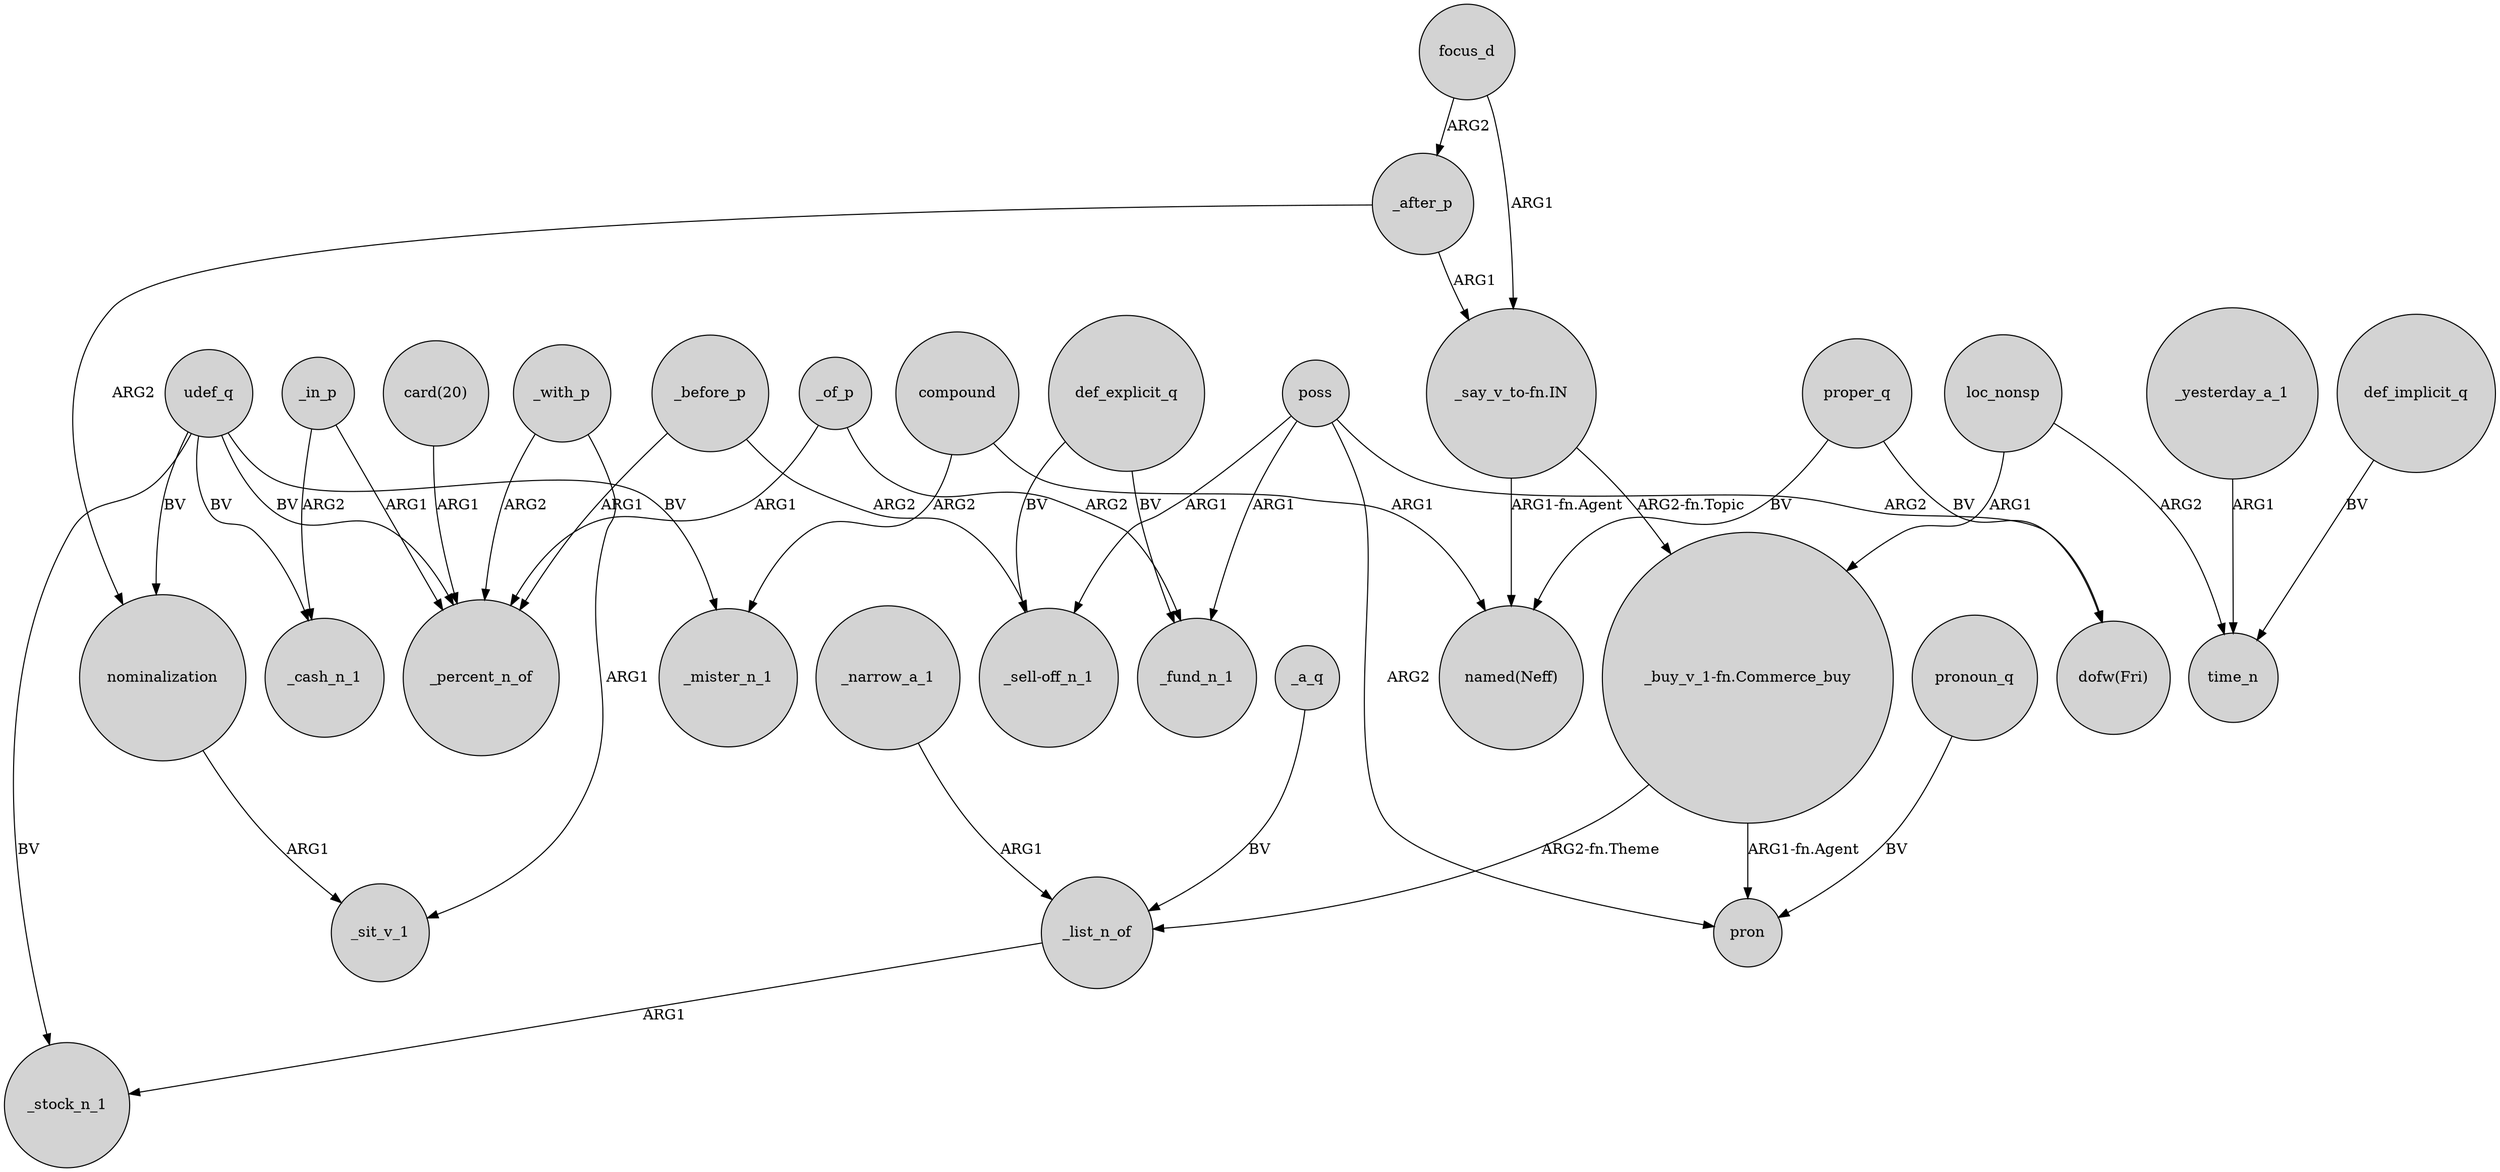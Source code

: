 digraph {
	node [shape=circle style=filled]
	nominalization -> _sit_v_1 [label=ARG1]
	proper_q -> "dofw(Fri)" [label=BV]
	_yesterday_a_1 -> time_n [label=ARG1]
	_a_q -> _list_n_of [label=BV]
	"_say_v_to-fn.IN" -> "_buy_v_1-fn.Commerce_buy" [label="ARG2-fn.Topic"]
	focus_d -> _after_p [label=ARG2]
	_after_p -> "_say_v_to-fn.IN" [label=ARG1]
	poss -> pron [label=ARG2]
	def_implicit_q -> time_n [label=BV]
	_before_p -> "_sell-off_n_1" [label=ARG2]
	poss -> _fund_n_1 [label=ARG1]
	udef_q -> _cash_n_1 [label=BV]
	_in_p -> _percent_n_of [label=ARG1]
	"_buy_v_1-fn.Commerce_buy" -> pron [label="ARG1-fn.Agent"]
	compound -> _mister_n_1 [label=ARG2]
	def_explicit_q -> _fund_n_1 [label=BV]
	udef_q -> _mister_n_1 [label=BV]
	poss -> "_sell-off_n_1" [label=ARG1]
	_narrow_a_1 -> _list_n_of [label=ARG1]
	_before_p -> _percent_n_of [label=ARG1]
	loc_nonsp -> time_n [label=ARG2]
	_of_p -> _percent_n_of [label=ARG1]
	_list_n_of -> _stock_n_1 [label=ARG1]
	pronoun_q -> pron [label=BV]
	poss -> "dofw(Fri)" [label=ARG2]
	_with_p -> _sit_v_1 [label=ARG1]
	_of_p -> _fund_n_1 [label=ARG2]
	udef_q -> _stock_n_1 [label=BV]
	"_buy_v_1-fn.Commerce_buy" -> _list_n_of [label="ARG2-fn.Theme"]
	compound -> "named(Neff)" [label=ARG1]
	"_say_v_to-fn.IN" -> "named(Neff)" [label="ARG1-fn.Agent"]
	udef_q -> nominalization [label=BV]
	_in_p -> _cash_n_1 [label=ARG2]
	_with_p -> _percent_n_of [label=ARG2]
	udef_q -> _percent_n_of [label=BV]
	def_explicit_q -> "_sell-off_n_1" [label=BV]
	_after_p -> nominalization [label=ARG2]
	proper_q -> "named(Neff)" [label=BV]
	loc_nonsp -> "_buy_v_1-fn.Commerce_buy" [label=ARG1]
	focus_d -> "_say_v_to-fn.IN" [label=ARG1]
	"card(20)" -> _percent_n_of [label=ARG1]
}
